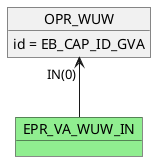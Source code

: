 @startuml

        object OPR_WUW
        OPR_WUW : id = EB_CAP_ID_GVA
        object EPR_VA_WUW_IN #lightgreen
        OPR_WUW "IN(0)" <-- EPR_VA_WUW_IN
    @enduml
